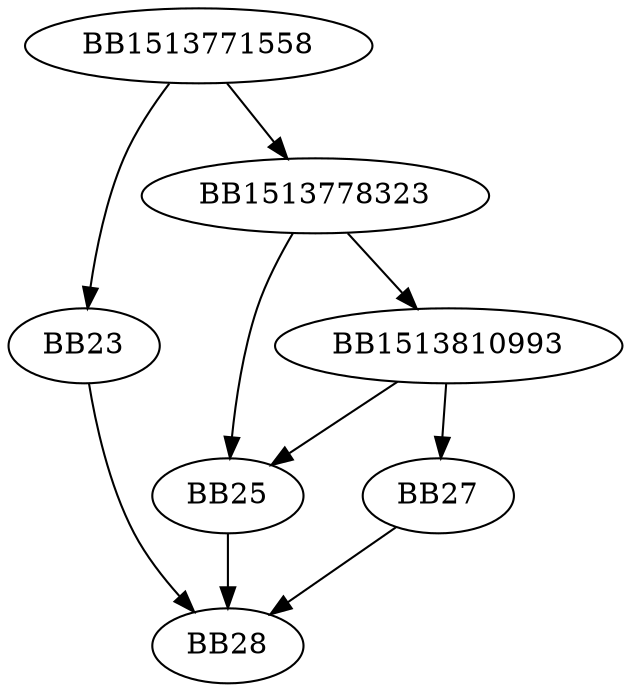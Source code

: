 digraph G{
	BB1513771558->BB23;
	BB1513771558->BB1513778323;
	BB1513778323->BB25;
	BB1513778323->BB1513810993;
	BB1513810993->BB25;
	BB1513810993->BB27;
	BB27->BB28;
	BB25->BB28;
	BB23->BB28;
}

